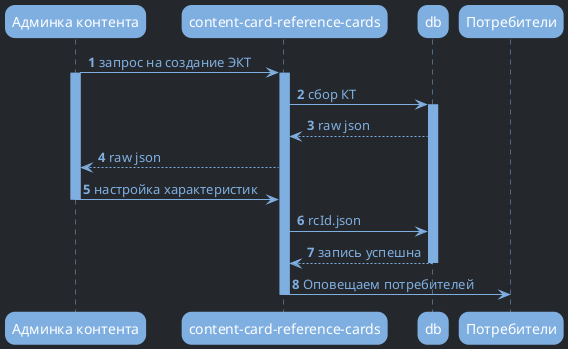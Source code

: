 @startuml
skinparam DefaultFontColor #7fafe1
skinparam BackgroundColor #24272b
skinparam roundcorner 20

skinparam sequence {
    ArrowColor #7fafe1
    LifeLineBorderColor #7fafe1 
    LifeLineBackgroundColor #7fafe1
    ParticipantBorderColor #7fafe1 
    ParticipantBackgroundColor #7fafe1 
    ParticipantFontColor white

    ActorBorderColor #7fafe1 
    ActorBackgroundColor #7fafe1
}
autonumber

participant "Админка контента" as admin
participant "content-card-reference-cards" as ccrc

admin -> ccrc: запрос на создание ЭКТ
activate admin
activate ccrc
ccrc -> db: сбор КТ
activate db
db --> ccrc: raw json

ccrc --> admin: raw json
admin -> ccrc: настройка характеристик
deactivate admin
ccrc -> db: rcId.json
db --> ccrc: запись успешна
deactivate db
ccrc -> Потребители: Оповещаем потребителей
deactivate ccrc
@enduml